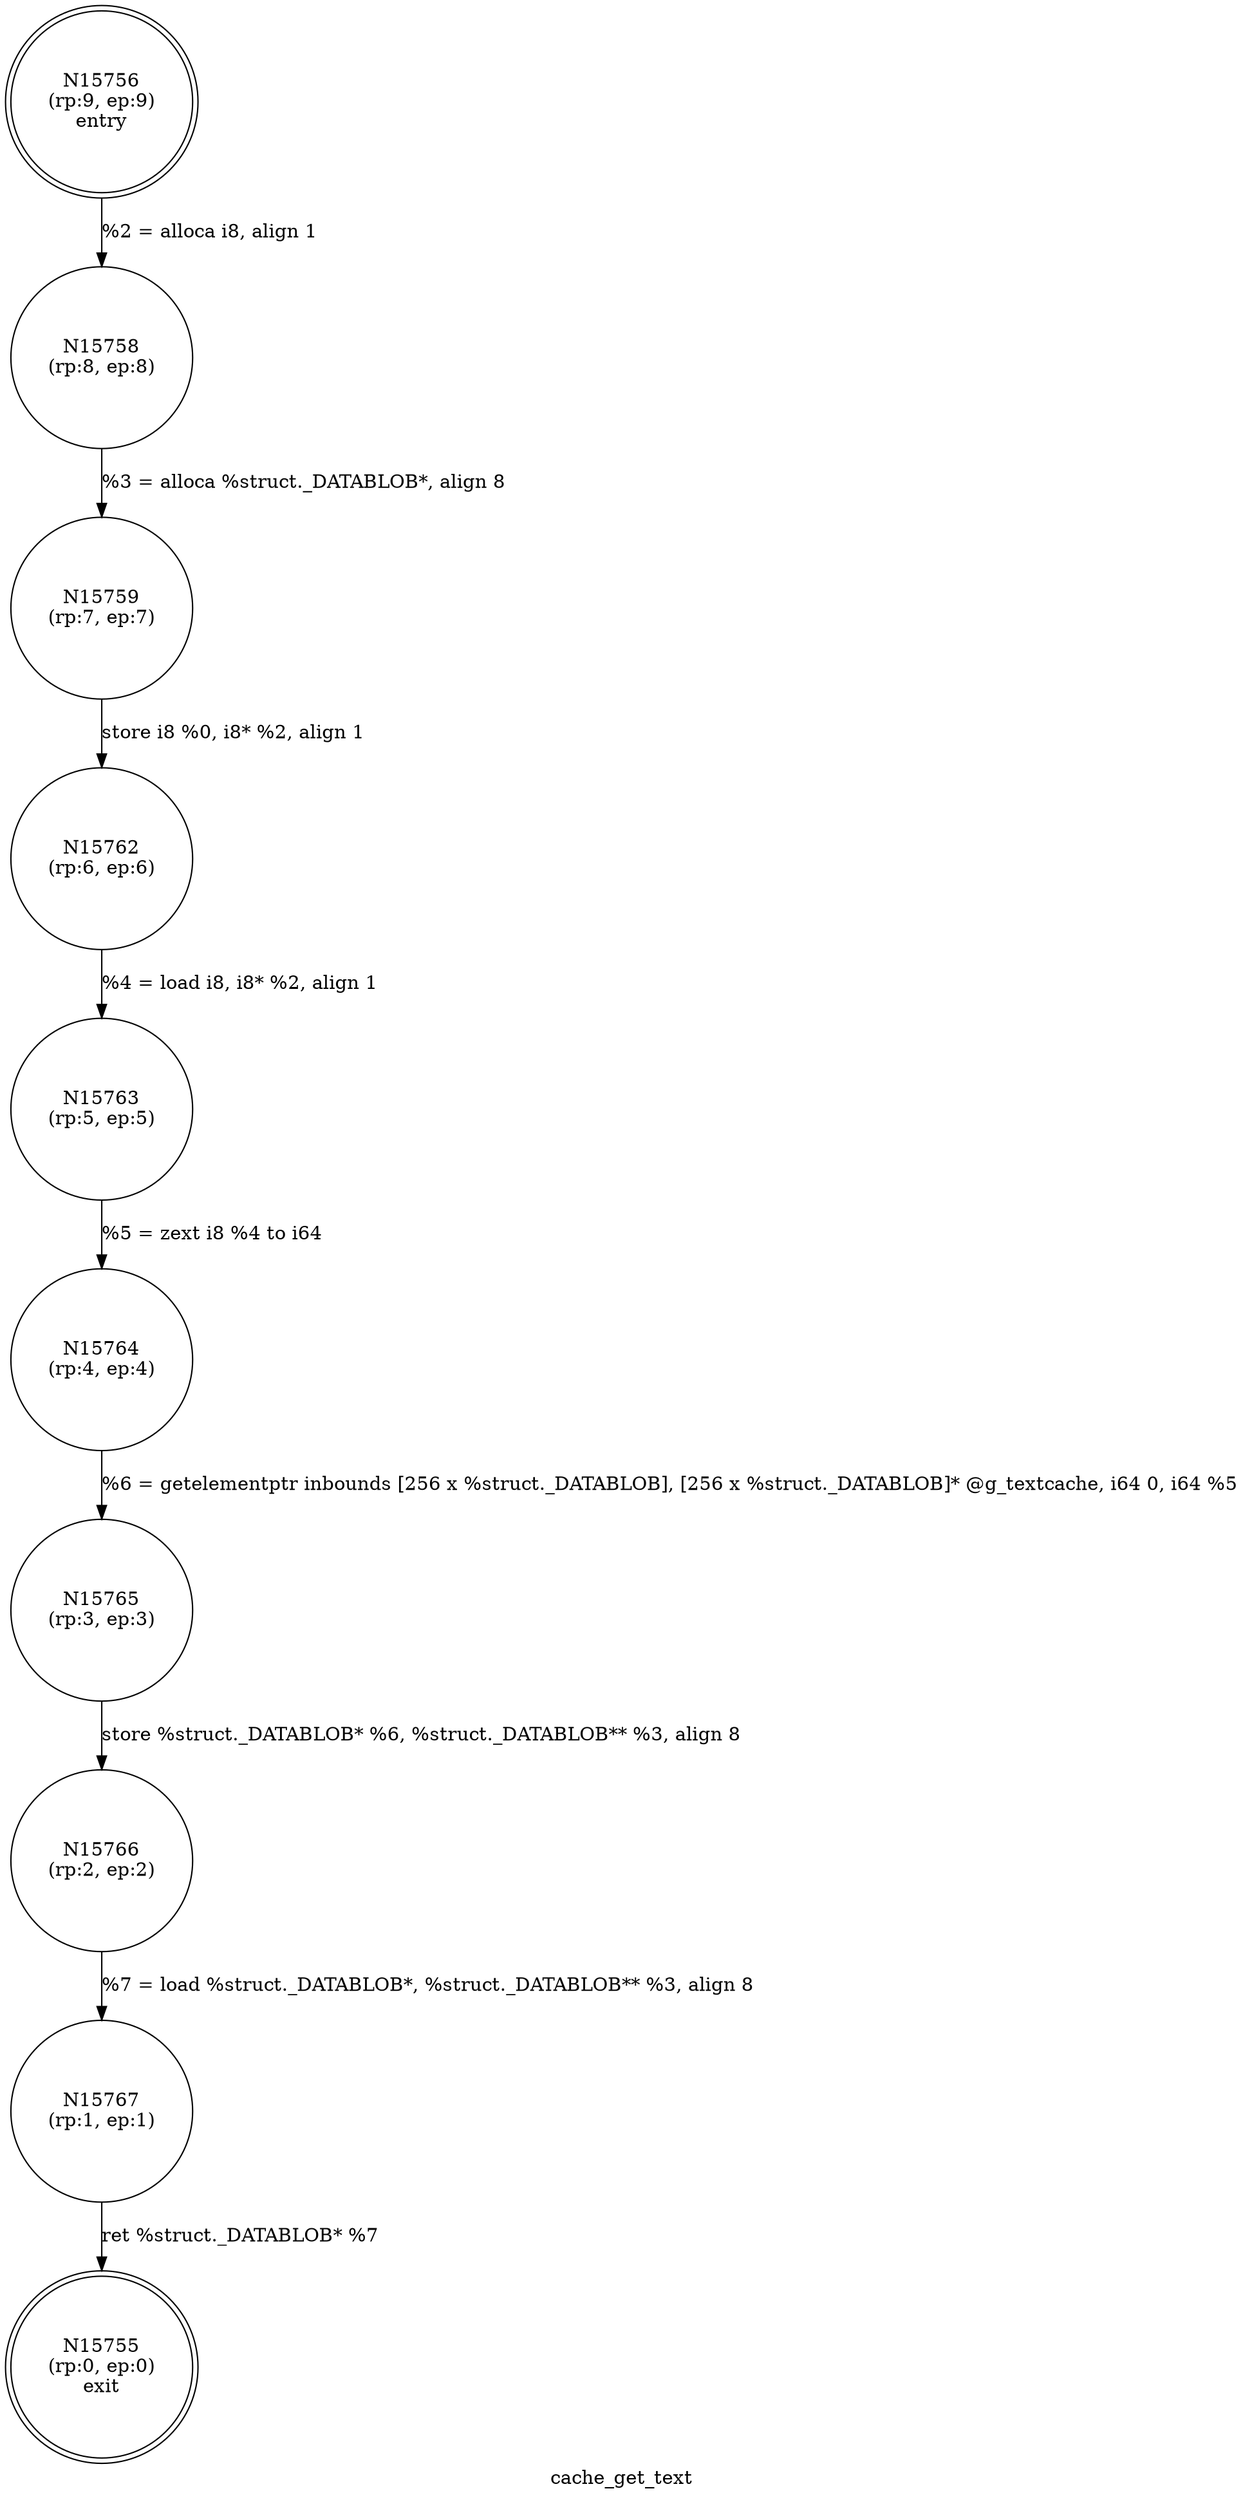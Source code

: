 digraph cache_get_text {
label="cache_get_text"
15755 [label="N15755\n(rp:0, ep:0)\nexit", shape="doublecircle"]
15756 [label="N15756\n(rp:9, ep:9)\nentry", shape="doublecircle"]
15756 -> 15758 [label="%2 = alloca i8, align 1"]
15758 [label="N15758\n(rp:8, ep:8)", shape="circle"]
15758 -> 15759 [label="%3 = alloca %struct._DATABLOB*, align 8"]
15759 [label="N15759\n(rp:7, ep:7)", shape="circle"]
15759 -> 15762 [label="store i8 %0, i8* %2, align 1"]
15762 [label="N15762\n(rp:6, ep:6)", shape="circle"]
15762 -> 15763 [label="%4 = load i8, i8* %2, align 1"]
15763 [label="N15763\n(rp:5, ep:5)", shape="circle"]
15763 -> 15764 [label="%5 = zext i8 %4 to i64"]
15764 [label="N15764\n(rp:4, ep:4)", shape="circle"]
15764 -> 15765 [label="%6 = getelementptr inbounds [256 x %struct._DATABLOB], [256 x %struct._DATABLOB]* @g_textcache, i64 0, i64 %5"]
15765 [label="N15765\n(rp:3, ep:3)", shape="circle"]
15765 -> 15766 [label="store %struct._DATABLOB* %6, %struct._DATABLOB** %3, align 8"]
15766 [label="N15766\n(rp:2, ep:2)", shape="circle"]
15766 -> 15767 [label="%7 = load %struct._DATABLOB*, %struct._DATABLOB** %3, align 8"]
15767 [label="N15767\n(rp:1, ep:1)", shape="circle"]
15767 -> 15755 [label="ret %struct._DATABLOB* %7"]
}
